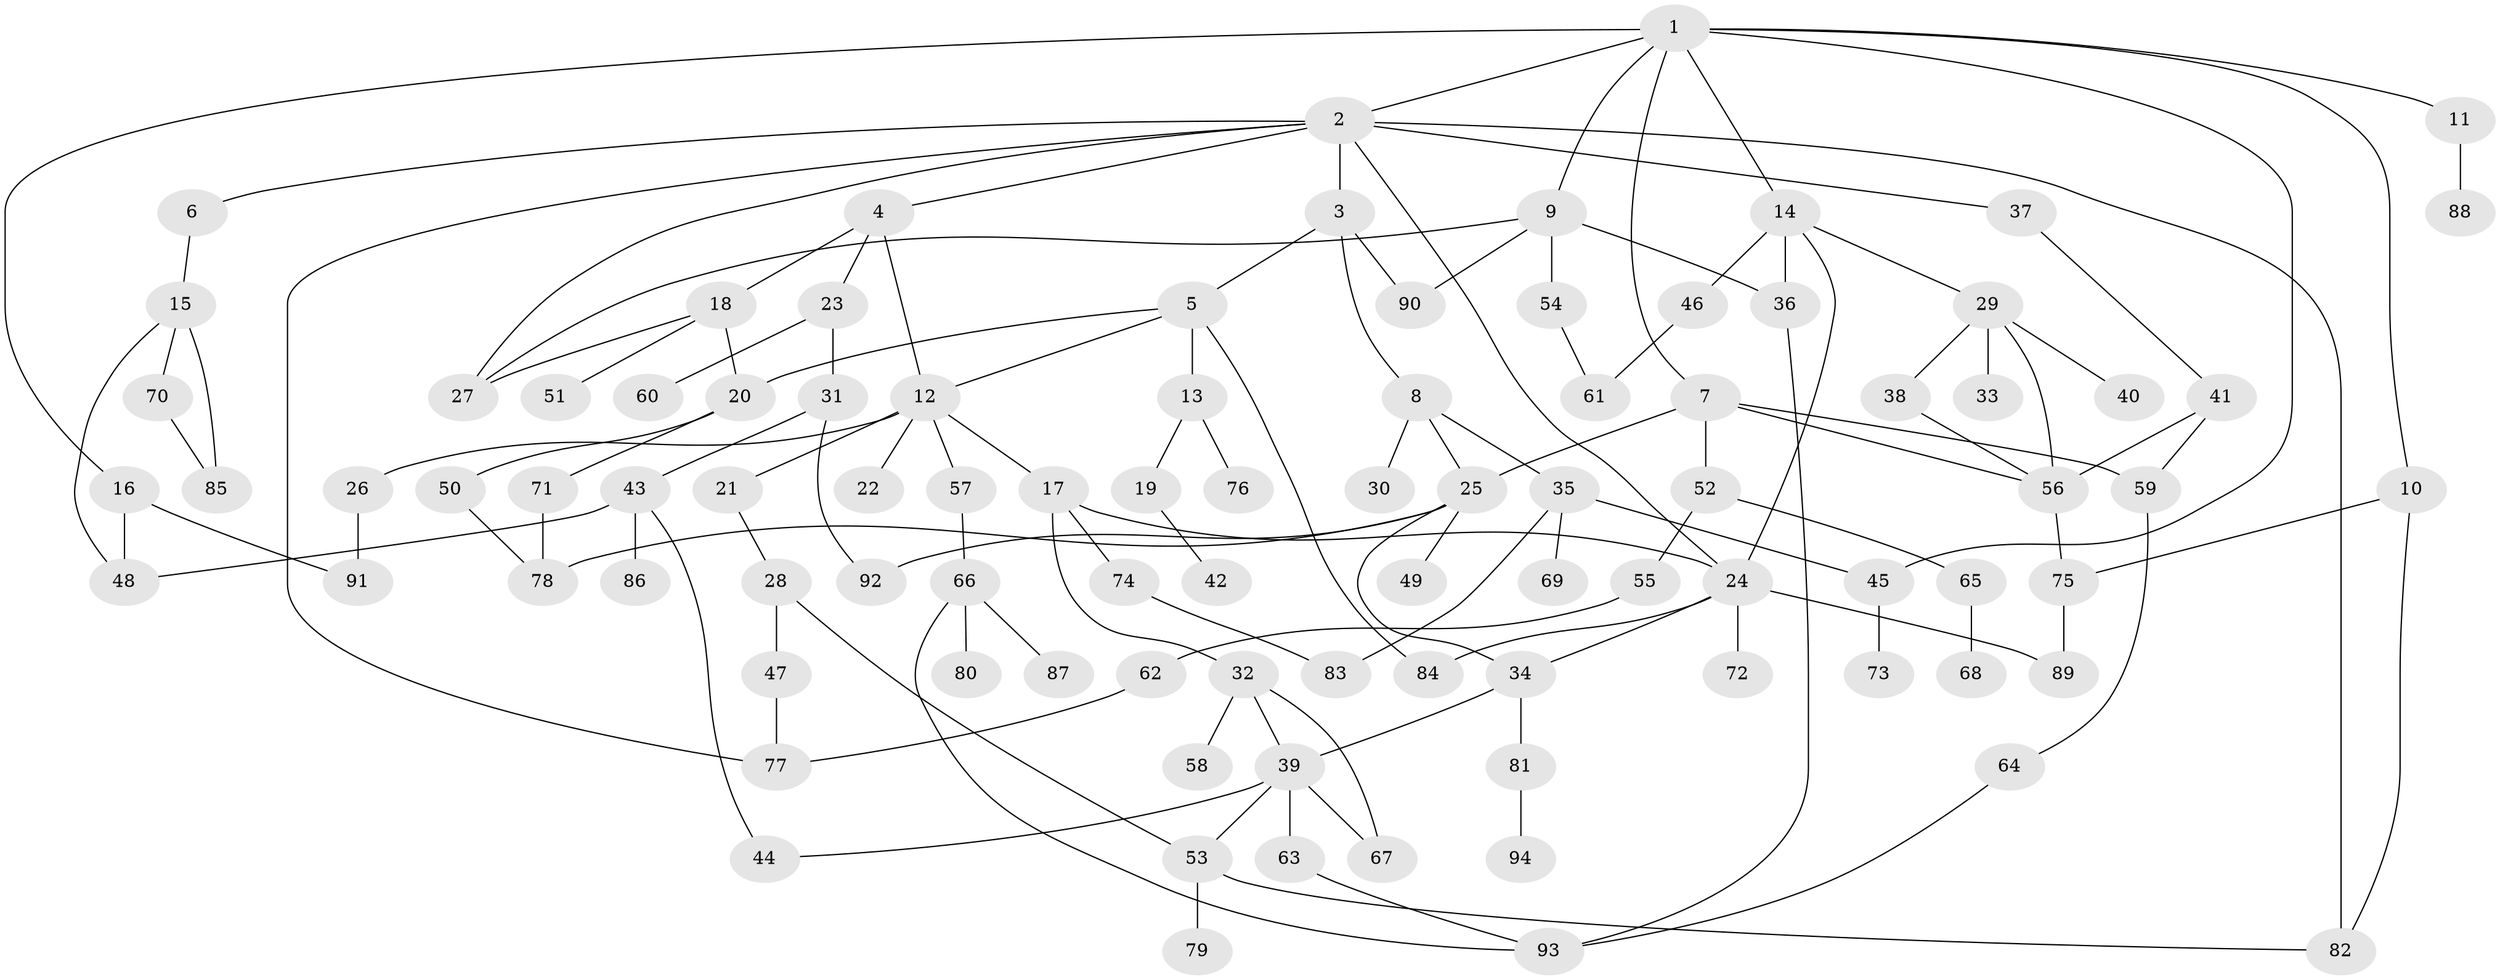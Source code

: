 // coarse degree distribution, {9: 0.03225806451612903, 4: 0.14516129032258066, 6: 0.06451612903225806, 7: 0.04838709677419355, 8: 0.016129032258064516, 1: 0.3064516129032258, 3: 0.14516129032258066, 5: 0.04838709677419355, 2: 0.1935483870967742}
// Generated by graph-tools (version 1.1) at 2025/51/02/27/25 19:51:41]
// undirected, 94 vertices, 131 edges
graph export_dot {
graph [start="1"]
  node [color=gray90,style=filled];
  1;
  2;
  3;
  4;
  5;
  6;
  7;
  8;
  9;
  10;
  11;
  12;
  13;
  14;
  15;
  16;
  17;
  18;
  19;
  20;
  21;
  22;
  23;
  24;
  25;
  26;
  27;
  28;
  29;
  30;
  31;
  32;
  33;
  34;
  35;
  36;
  37;
  38;
  39;
  40;
  41;
  42;
  43;
  44;
  45;
  46;
  47;
  48;
  49;
  50;
  51;
  52;
  53;
  54;
  55;
  56;
  57;
  58;
  59;
  60;
  61;
  62;
  63;
  64;
  65;
  66;
  67;
  68;
  69;
  70;
  71;
  72;
  73;
  74;
  75;
  76;
  77;
  78;
  79;
  80;
  81;
  82;
  83;
  84;
  85;
  86;
  87;
  88;
  89;
  90;
  91;
  92;
  93;
  94;
  1 -- 2;
  1 -- 7;
  1 -- 9;
  1 -- 10;
  1 -- 11;
  1 -- 14;
  1 -- 16;
  1 -- 45;
  2 -- 3;
  2 -- 4;
  2 -- 6;
  2 -- 37;
  2 -- 77;
  2 -- 82;
  2 -- 27;
  2 -- 24;
  3 -- 5;
  3 -- 8;
  3 -- 90;
  4 -- 12;
  4 -- 18;
  4 -- 23;
  5 -- 13;
  5 -- 20;
  5 -- 84;
  5 -- 12;
  6 -- 15;
  7 -- 52;
  7 -- 25;
  7 -- 56;
  7 -- 59;
  8 -- 25;
  8 -- 30;
  8 -- 35;
  9 -- 27;
  9 -- 36;
  9 -- 54;
  9 -- 90;
  10 -- 75;
  10 -- 82;
  11 -- 88;
  12 -- 17;
  12 -- 21;
  12 -- 22;
  12 -- 26;
  12 -- 57;
  13 -- 19;
  13 -- 76;
  14 -- 29;
  14 -- 46;
  14 -- 36;
  14 -- 24;
  15 -- 70;
  15 -- 48;
  15 -- 85;
  16 -- 91;
  16 -- 48;
  17 -- 24;
  17 -- 32;
  17 -- 74;
  18 -- 51;
  18 -- 27;
  18 -- 20;
  19 -- 42;
  20 -- 50;
  20 -- 71;
  21 -- 28;
  23 -- 31;
  23 -- 60;
  24 -- 72;
  24 -- 89;
  24 -- 34;
  24 -- 84;
  25 -- 34;
  25 -- 49;
  25 -- 92;
  25 -- 78;
  26 -- 91;
  28 -- 47;
  28 -- 53;
  29 -- 33;
  29 -- 38;
  29 -- 40;
  29 -- 56;
  31 -- 43;
  31 -- 92;
  32 -- 39;
  32 -- 58;
  32 -- 67;
  34 -- 81;
  34 -- 39;
  35 -- 45;
  35 -- 69;
  35 -- 83;
  36 -- 93;
  37 -- 41;
  38 -- 56;
  39 -- 44;
  39 -- 63;
  39 -- 67;
  39 -- 53;
  41 -- 59;
  41 -- 56;
  43 -- 48;
  43 -- 86;
  43 -- 44;
  45 -- 73;
  46 -- 61;
  47 -- 77;
  50 -- 78;
  52 -- 55;
  52 -- 65;
  53 -- 79;
  53 -- 82;
  54 -- 61;
  55 -- 62;
  56 -- 75;
  57 -- 66;
  59 -- 64;
  62 -- 77;
  63 -- 93;
  64 -- 93;
  65 -- 68;
  66 -- 80;
  66 -- 87;
  66 -- 93;
  70 -- 85;
  71 -- 78;
  74 -- 83;
  75 -- 89;
  81 -- 94;
}
